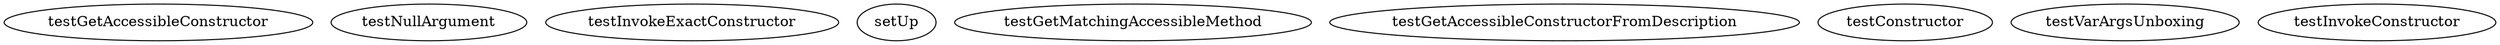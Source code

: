 digraph G {
testGetAccessibleConstructor;
testNullArgument;
testInvokeExactConstructor;
setUp;
testGetMatchingAccessibleMethod;
testGetAccessibleConstructorFromDescription;
testConstructor;
testVarArgsUnboxing;
testInvokeConstructor;
}